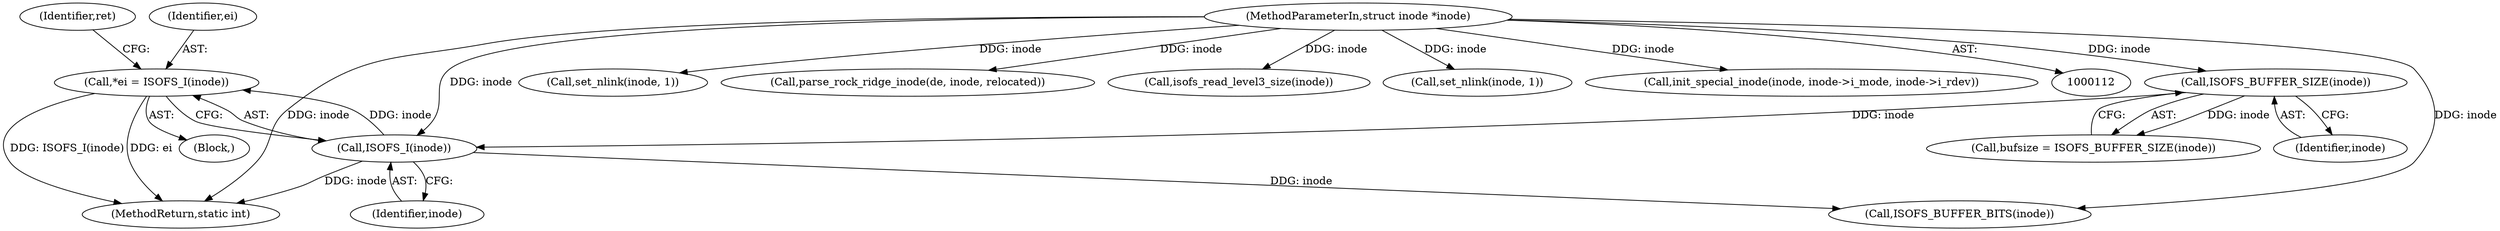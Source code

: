 digraph "0_linux_410dd3cf4c9b36f27ed4542ee18b1af5e68645a4_0@pointer" {
"1000151" [label="(Call,*ei = ISOFS_I(inode))"];
"1000153" [label="(Call,ISOFS_I(inode))"];
"1000130" [label="(Call,ISOFS_BUFFER_SIZE(inode))"];
"1000113" [label="(MethodParameterIn,struct inode *inode)"];
"1000346" [label="(Call,set_nlink(inode, 1))"];
"1000157" [label="(Identifier,ret)"];
"1000154" [label="(Identifier,inode)"];
"1000552" [label="(Call,parse_rock_ridge_inode(de, inode, relocated))"];
"1000272" [label="(Call,ISOFS_BUFFER_BITS(inode))"];
"1000727" [label="(MethodReturn,static int)"];
"1000151" [label="(Call,*ei = ISOFS_I(inode))"];
"1000130" [label="(Call,ISOFS_BUFFER_SIZE(inode))"];
"1000113" [label="(MethodParameterIn,struct inode *inode)"];
"1000128" [label="(Call,bufsize = ISOFS_BUFFER_SIZE(inode))"];
"1000152" [label="(Identifier,ei)"];
"1000409" [label="(Call,isofs_read_level3_size(inode))"];
"1000314" [label="(Call,set_nlink(inode, 1))"];
"1000153" [label="(Call,ISOFS_I(inode))"];
"1000704" [label="(Call,init_special_inode(inode, inode->i_mode, inode->i_rdev))"];
"1000115" [label="(Block,)"];
"1000131" [label="(Identifier,inode)"];
"1000151" -> "1000115"  [label="AST: "];
"1000151" -> "1000153"  [label="CFG: "];
"1000152" -> "1000151"  [label="AST: "];
"1000153" -> "1000151"  [label="AST: "];
"1000157" -> "1000151"  [label="CFG: "];
"1000151" -> "1000727"  [label="DDG: ei"];
"1000151" -> "1000727"  [label="DDG: ISOFS_I(inode)"];
"1000153" -> "1000151"  [label="DDG: inode"];
"1000153" -> "1000154"  [label="CFG: "];
"1000154" -> "1000153"  [label="AST: "];
"1000153" -> "1000727"  [label="DDG: inode"];
"1000130" -> "1000153"  [label="DDG: inode"];
"1000113" -> "1000153"  [label="DDG: inode"];
"1000153" -> "1000272"  [label="DDG: inode"];
"1000130" -> "1000128"  [label="AST: "];
"1000130" -> "1000131"  [label="CFG: "];
"1000131" -> "1000130"  [label="AST: "];
"1000128" -> "1000130"  [label="CFG: "];
"1000130" -> "1000128"  [label="DDG: inode"];
"1000113" -> "1000130"  [label="DDG: inode"];
"1000113" -> "1000112"  [label="AST: "];
"1000113" -> "1000727"  [label="DDG: inode"];
"1000113" -> "1000272"  [label="DDG: inode"];
"1000113" -> "1000314"  [label="DDG: inode"];
"1000113" -> "1000346"  [label="DDG: inode"];
"1000113" -> "1000409"  [label="DDG: inode"];
"1000113" -> "1000552"  [label="DDG: inode"];
"1000113" -> "1000704"  [label="DDG: inode"];
}
